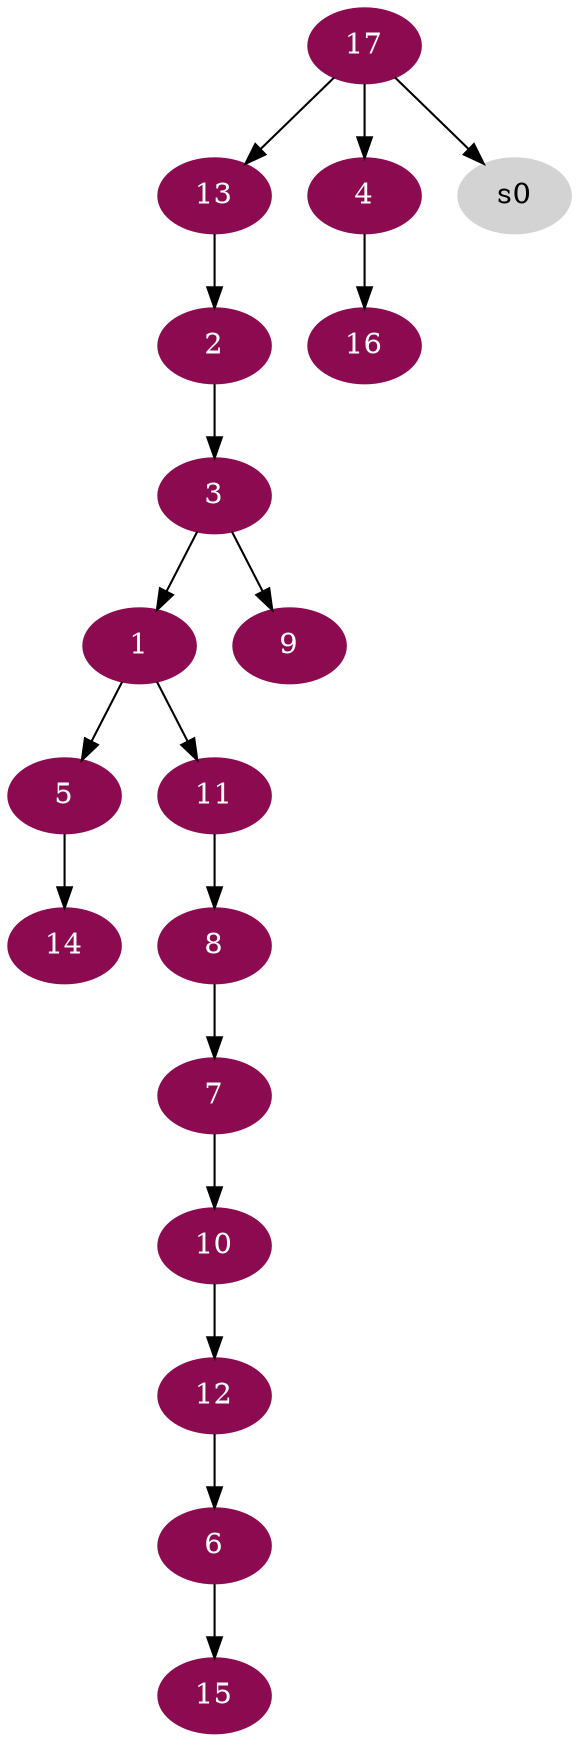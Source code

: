 digraph G {
node [color=deeppink4, style=filled, fontcolor=white];
3 -> 1;
13 -> 2;
2 -> 3;
17 -> 4;
1 -> 5;
12 -> 6;
8 -> 7;
11 -> 8;
3 -> 9;
7 -> 10;
1 -> 11;
10 -> 12;
17 -> 13;
5 -> 14;
6 -> 15;
4 -> 16;
node [color=lightgrey, style=filled, fontcolor=black];
17 -> s0;
}

